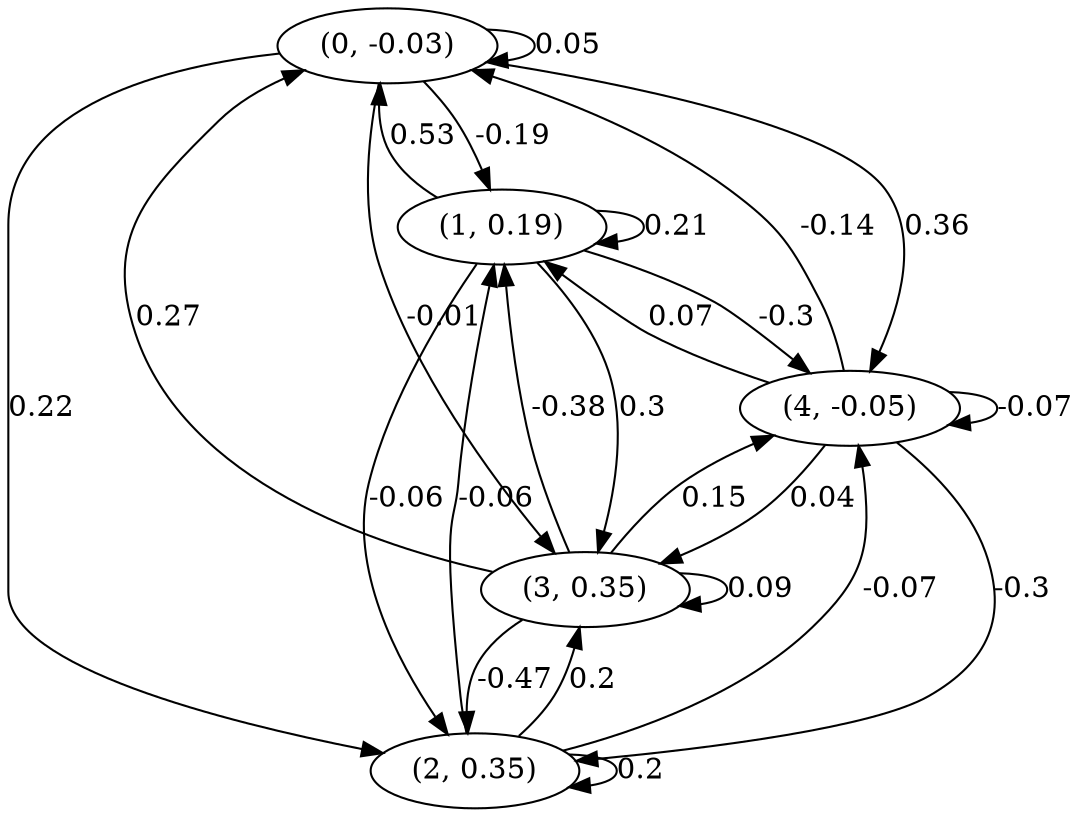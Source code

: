 digraph {
    0 [ label = "(0, -0.03)" ]
    1 [ label = "(1, 0.19)" ]
    2 [ label = "(2, 0.35)" ]
    3 [ label = "(3, 0.35)" ]
    4 [ label = "(4, -0.05)" ]
    0 -> 0 [ label = "0.05" ]
    1 -> 1 [ label = "0.21" ]
    2 -> 2 [ label = "0.2" ]
    3 -> 3 [ label = "0.09" ]
    4 -> 4 [ label = "-0.07" ]
    1 -> 0 [ label = "0.53" ]
    3 -> 0 [ label = "0.27" ]
    4 -> 0 [ label = "-0.14" ]
    0 -> 1 [ label = "-0.19" ]
    2 -> 1 [ label = "-0.06" ]
    3 -> 1 [ label = "-0.38" ]
    4 -> 1 [ label = "0.07" ]
    0 -> 2 [ label = "0.22" ]
    1 -> 2 [ label = "-0.06" ]
    3 -> 2 [ label = "-0.47" ]
    4 -> 2 [ label = "-0.3" ]
    0 -> 3 [ label = "-0.01" ]
    1 -> 3 [ label = "0.3" ]
    2 -> 3 [ label = "0.2" ]
    4 -> 3 [ label = "0.04" ]
    0 -> 4 [ label = "0.36" ]
    1 -> 4 [ label = "-0.3" ]
    2 -> 4 [ label = "-0.07" ]
    3 -> 4 [ label = "0.15" ]
}

